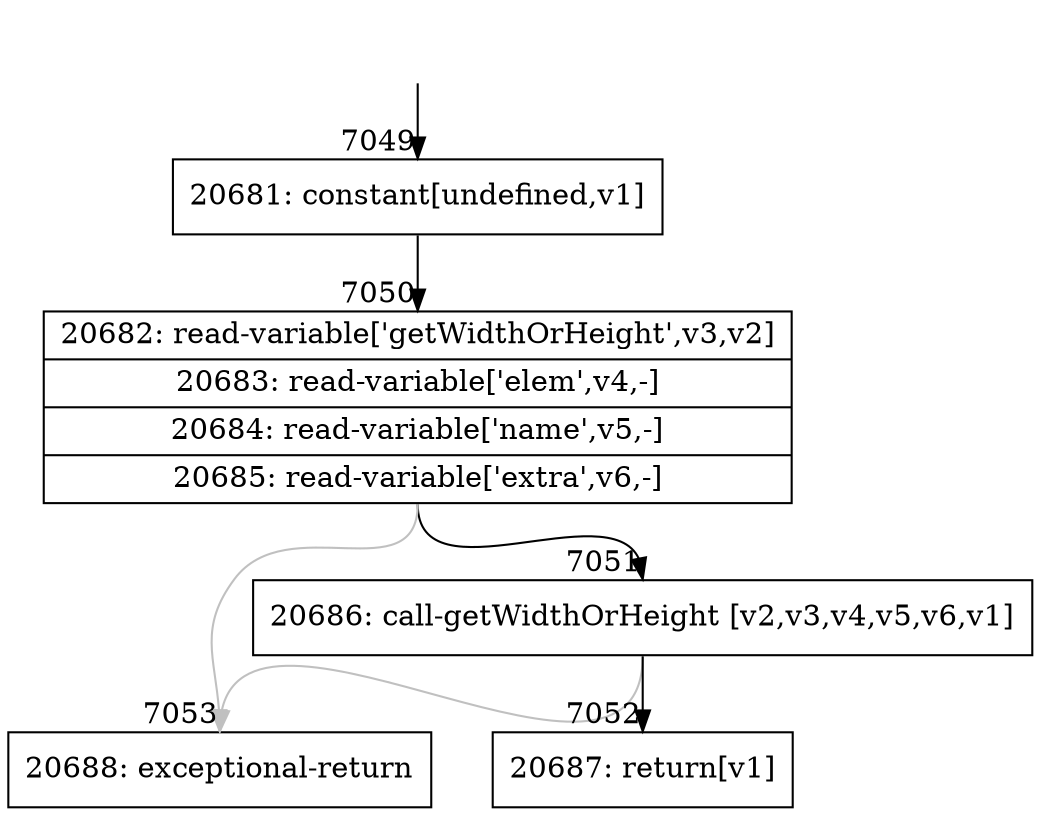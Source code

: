 digraph {
rankdir="TD"
BB_entry441[shape=none,label=""];
BB_entry441 -> BB7049 [tailport=s, headport=n, headlabel="    7049"]
BB7049 [shape=record label="{20681: constant[undefined,v1]}" ] 
BB7049 -> BB7050 [tailport=s, headport=n, headlabel="      7050"]
BB7050 [shape=record label="{20682: read-variable['getWidthOrHeight',v3,v2]|20683: read-variable['elem',v4,-]|20684: read-variable['name',v5,-]|20685: read-variable['extra',v6,-]}" ] 
BB7050 -> BB7051 [tailport=s, headport=n, headlabel="      7051"]
BB7050 -> BB7053 [tailport=s, headport=n, color=gray, headlabel="      7053"]
BB7051 [shape=record label="{20686: call-getWidthOrHeight [v2,v3,v4,v5,v6,v1]}" ] 
BB7051 -> BB7052 [tailport=s, headport=n, headlabel="      7052"]
BB7051 -> BB7053 [tailport=s, headport=n, color=gray]
BB7052 [shape=record label="{20687: return[v1]}" ] 
BB7053 [shape=record label="{20688: exceptional-return}" ] 
//#$~ 7154
}
